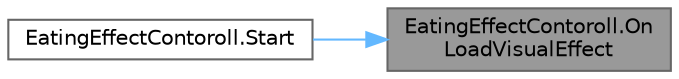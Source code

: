 digraph "EatingEffectContoroll.OnLoadVisualEffect"
{
 // LATEX_PDF_SIZE
  bgcolor="transparent";
  edge [fontname=Helvetica,fontsize=10,labelfontname=Helvetica,labelfontsize=10];
  node [fontname=Helvetica,fontsize=10,shape=box,height=0.2,width=0.4];
  rankdir="RL";
  Node1 [id="Node000001",label="EatingEffectContoroll.On\lLoadVisualEffect",height=0.2,width=0.4,color="gray40", fillcolor="grey60", style="filled", fontcolor="black",tooltip=" "];
  Node1 -> Node2 [id="edge1_Node000001_Node000002",dir="back",color="steelblue1",style="solid",tooltip=" "];
  Node2 [id="Node000002",label="EatingEffectContoroll.Start",height=0.2,width=0.4,color="grey40", fillcolor="white", style="filled",URL="$class_eating_effect_contoroll.html#aac7b5f955134733db0a7ff50e69a236b",tooltip=" "];
}
